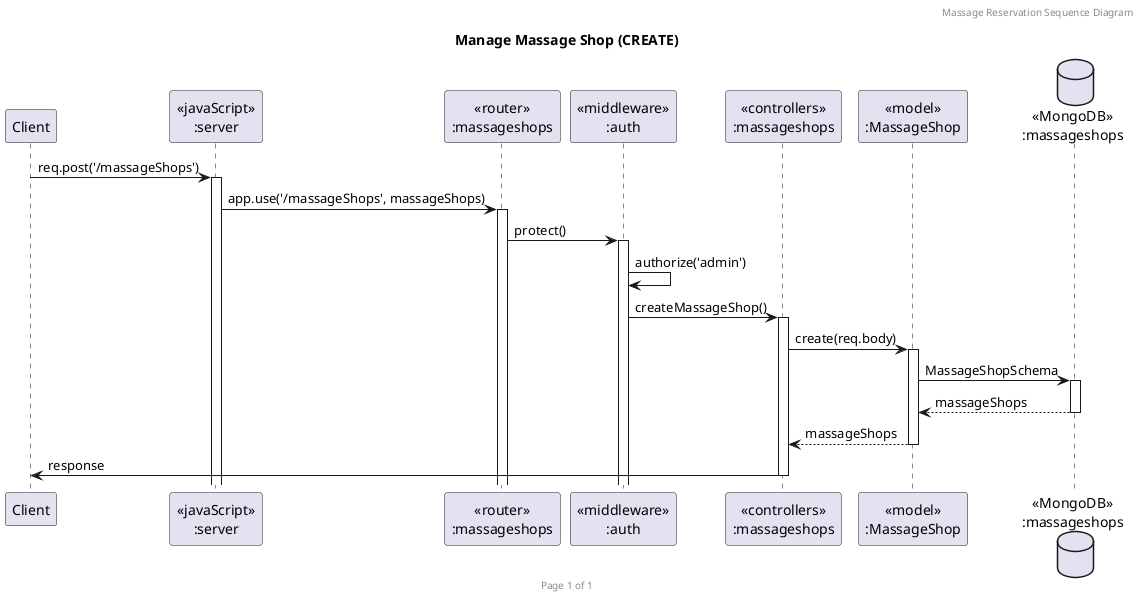 @startuml Manage Massage Shop (CREATE)

header Massage Reservation Sequence Diagram
footer Page %page% of %lastpage%
title "Manage Massage Shop (CREATE)"

participant "Client" as client
participant "<<javaScript>>\n:server" as server
participant "<<router>>\n:massageshops" as routerMassageShops
participant "<<middleware>>\n:auth" as middlewareAuth

participant "<<controllers>>\n:massageshops" as controllersMassageShops
participant "<<model>>\n:MassageShop" as modelMassageShop
database "<<MongoDB>>\n:massageshops" as MassageShopsDatabase

client->server ++:req.post('/massageShops')
server->routerMassageShops ++:app.use('/massageShops', massageShops)
routerMassageShops->middlewareAuth ++:protect()
middlewareAuth -> middlewareAuth :authorize('admin')
middlewareAuth -> controllersMassageShops ++: createMassageShop()
controllersMassageShops->modelMassageShop ++:create(req.body)
modelMassageShop ->MassageShopsDatabase ++: MassageShopSchema
MassageShopsDatabase --> modelMassageShop --: massageShops
controllersMassageShops <-- modelMassageShop --:massageShops
controllersMassageShops->client --:response

@enduml
